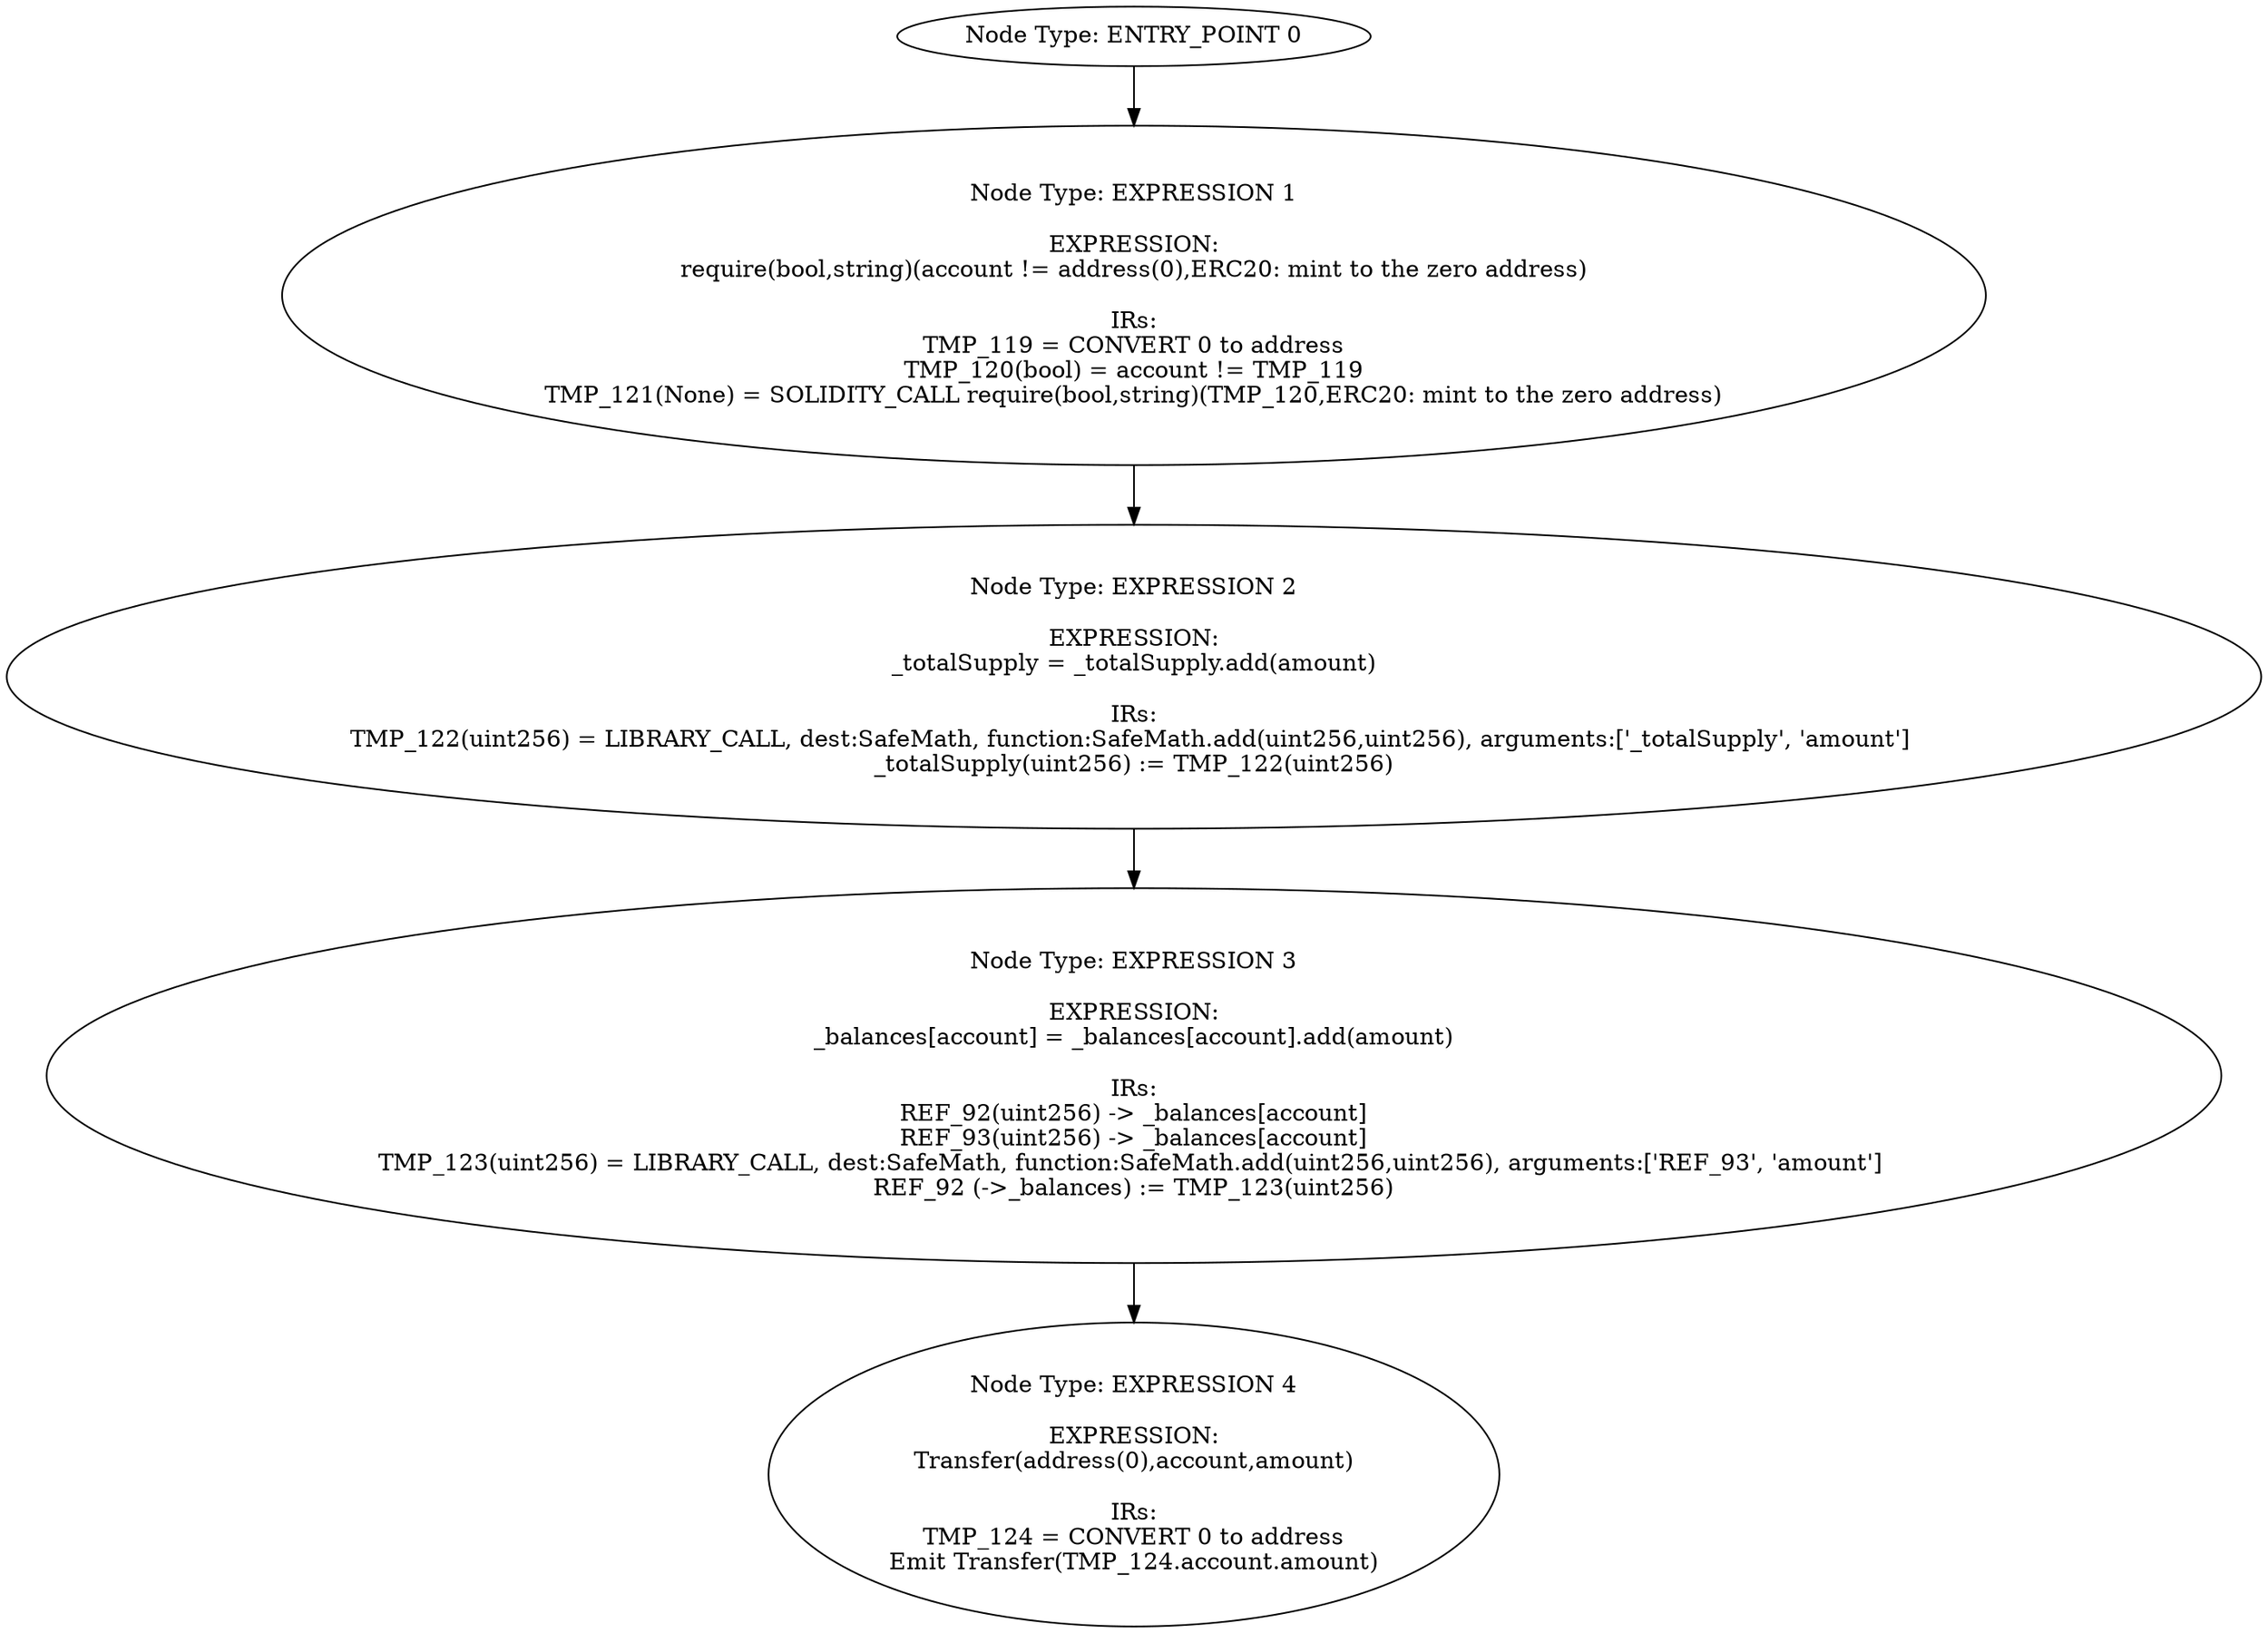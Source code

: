 digraph{
0[label="Node Type: ENTRY_POINT 0
"];
0->1;
1[label="Node Type: EXPRESSION 1

EXPRESSION:
require(bool,string)(account != address(0),ERC20: mint to the zero address)

IRs:
TMP_119 = CONVERT 0 to address
TMP_120(bool) = account != TMP_119
TMP_121(None) = SOLIDITY_CALL require(bool,string)(TMP_120,ERC20: mint to the zero address)"];
1->2;
2[label="Node Type: EXPRESSION 2

EXPRESSION:
_totalSupply = _totalSupply.add(amount)

IRs:
TMP_122(uint256) = LIBRARY_CALL, dest:SafeMath, function:SafeMath.add(uint256,uint256), arguments:['_totalSupply', 'amount'] 
_totalSupply(uint256) := TMP_122(uint256)"];
2->3;
3[label="Node Type: EXPRESSION 3

EXPRESSION:
_balances[account] = _balances[account].add(amount)

IRs:
REF_92(uint256) -> _balances[account]
REF_93(uint256) -> _balances[account]
TMP_123(uint256) = LIBRARY_CALL, dest:SafeMath, function:SafeMath.add(uint256,uint256), arguments:['REF_93', 'amount'] 
REF_92 (->_balances) := TMP_123(uint256)"];
3->4;
4[label="Node Type: EXPRESSION 4

EXPRESSION:
Transfer(address(0),account,amount)

IRs:
TMP_124 = CONVERT 0 to address
Emit Transfer(TMP_124.account.amount)"];
}
